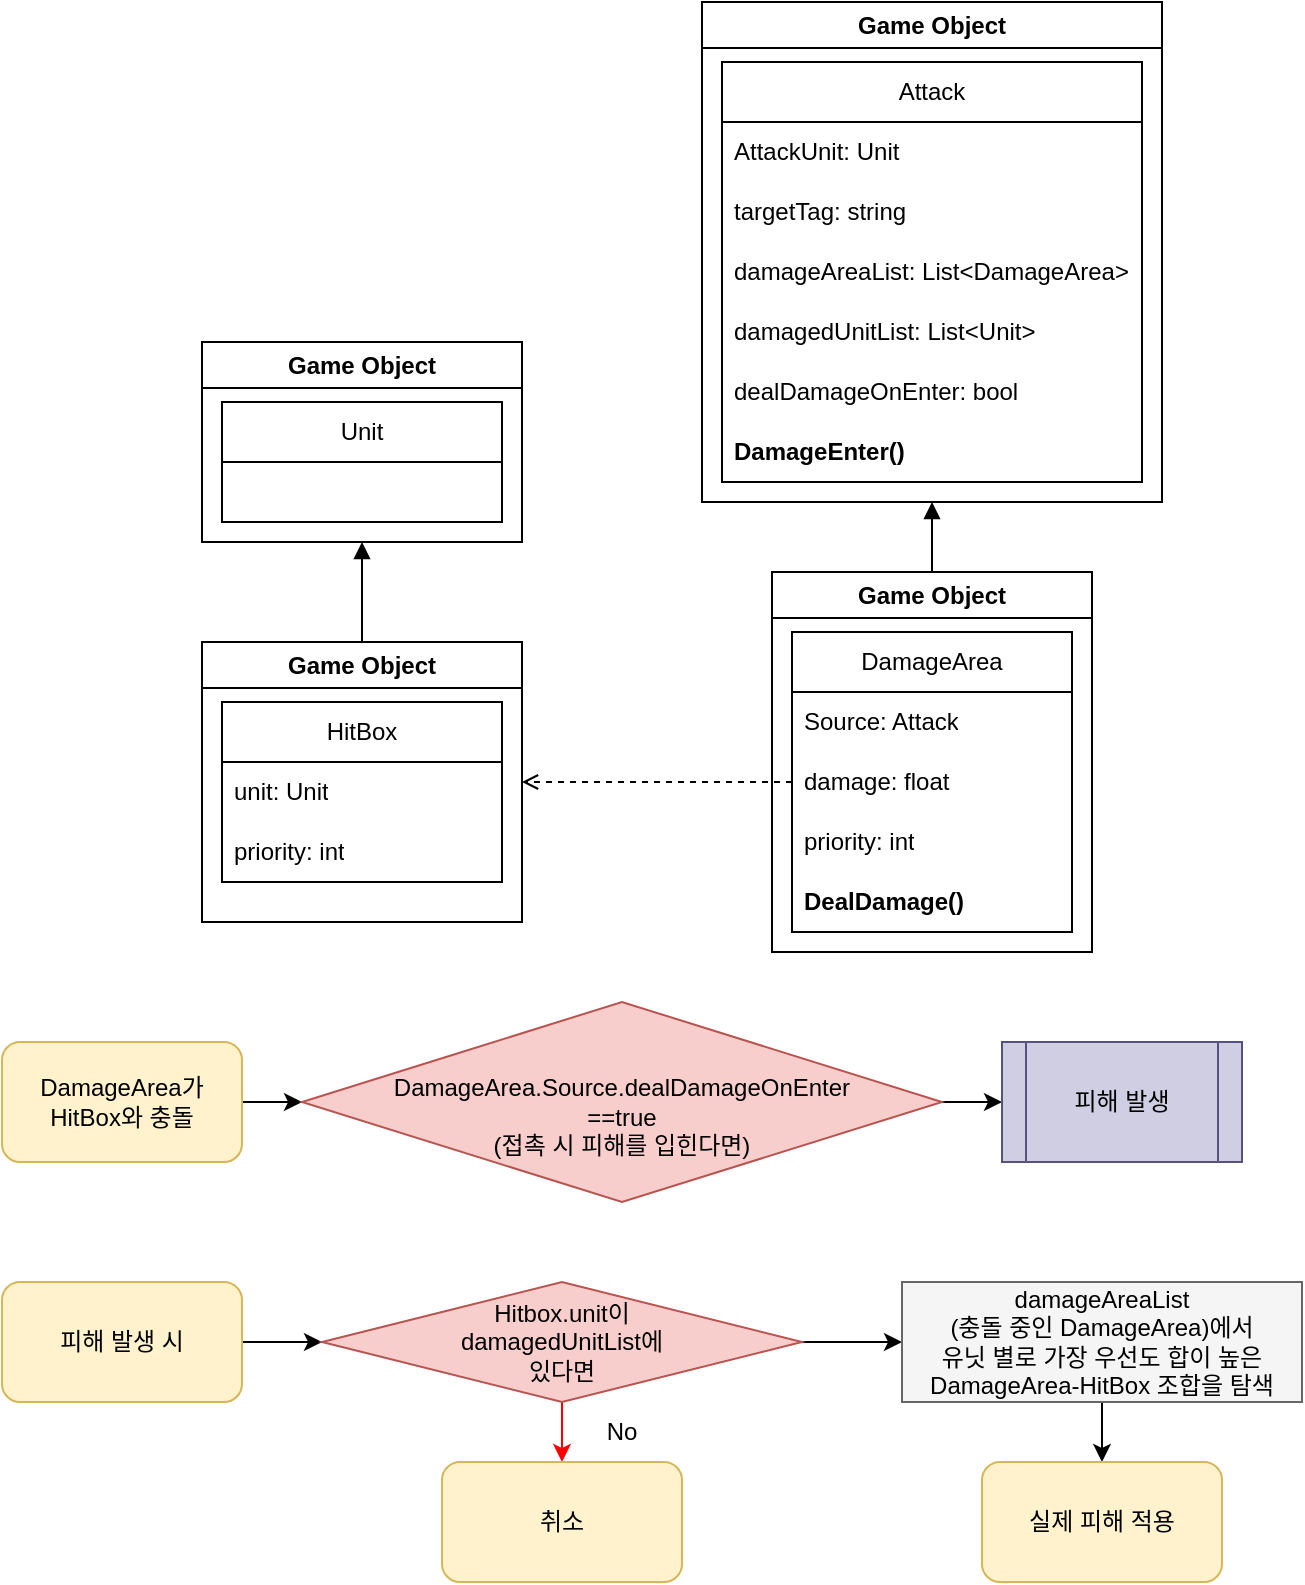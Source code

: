 <mxfile version="24.3.1" type="github">
  <diagram name="페이지-1" id="6HhGMLmPeLt5evIfdGXk">
    <mxGraphModel dx="970" dy="923" grid="1" gridSize="10" guides="1" tooltips="1" connect="1" arrows="1" fold="1" page="1" pageScale="1" pageWidth="827" pageHeight="1169" math="0" shadow="0">
      <root>
        <mxCell id="0" />
        <mxCell id="1" parent="0" />
        <mxCell id="oomTNqvoLpPSbZY3bdZ6-1" value="Game Object" style="swimlane;whiteSpace=wrap;html=1;startSize=23;" vertex="1" parent="1">
          <mxGeometry x="360" y="300" width="230" height="250" as="geometry" />
        </mxCell>
        <mxCell id="oomTNqvoLpPSbZY3bdZ6-7" value="Attack" style="swimlane;fontStyle=0;childLayout=stackLayout;horizontal=1;startSize=30;horizontalStack=0;resizeParent=1;resizeParentMax=0;resizeLast=0;collapsible=1;marginBottom=0;whiteSpace=wrap;html=1;" vertex="1" parent="oomTNqvoLpPSbZY3bdZ6-1">
          <mxGeometry x="10" y="30" width="210" height="210" as="geometry" />
        </mxCell>
        <mxCell id="oomTNqvoLpPSbZY3bdZ6-8" value="AttackUnit: Unit" style="text;strokeColor=none;fillColor=none;align=left;verticalAlign=middle;spacingLeft=4;spacingRight=4;overflow=hidden;points=[[0,0.5],[1,0.5]];portConstraint=eastwest;rotatable=0;whiteSpace=wrap;html=1;" vertex="1" parent="oomTNqvoLpPSbZY3bdZ6-7">
          <mxGeometry y="30" width="210" height="30" as="geometry" />
        </mxCell>
        <mxCell id="oomTNqvoLpPSbZY3bdZ6-9" value="targetTag: string" style="text;strokeColor=none;fillColor=none;align=left;verticalAlign=middle;spacingLeft=4;spacingRight=4;overflow=hidden;points=[[0,0.5],[1,0.5]];portConstraint=eastwest;rotatable=0;whiteSpace=wrap;html=1;" vertex="1" parent="oomTNqvoLpPSbZY3bdZ6-7">
          <mxGeometry y="60" width="210" height="30" as="geometry" />
        </mxCell>
        <mxCell id="oomTNqvoLpPSbZY3bdZ6-10" value="damageAreaList:&amp;nbsp;List&amp;lt;DamageArea&amp;gt;" style="text;strokeColor=none;fillColor=none;align=left;verticalAlign=middle;spacingLeft=4;spacingRight=4;overflow=hidden;points=[[0,0.5],[1,0.5]];portConstraint=eastwest;rotatable=0;whiteSpace=wrap;html=1;" vertex="1" parent="oomTNqvoLpPSbZY3bdZ6-7">
          <mxGeometry y="90" width="210" height="30" as="geometry" />
        </mxCell>
        <mxCell id="oomTNqvoLpPSbZY3bdZ6-16" value="damagedUnitList:&amp;nbsp;List&amp;lt;Unit&amp;gt;" style="text;strokeColor=none;fillColor=none;align=left;verticalAlign=middle;spacingLeft=4;spacingRight=4;overflow=hidden;points=[[0,0.5],[1,0.5]];portConstraint=eastwest;rotatable=0;whiteSpace=wrap;html=1;" vertex="1" parent="oomTNqvoLpPSbZY3bdZ6-7">
          <mxGeometry y="120" width="210" height="30" as="geometry" />
        </mxCell>
        <mxCell id="oomTNqvoLpPSbZY3bdZ6-38" value="dealDamageOnEnter: bool" style="text;strokeColor=none;fillColor=none;align=left;verticalAlign=middle;spacingLeft=4;spacingRight=4;overflow=hidden;points=[[0,0.5],[1,0.5]];portConstraint=eastwest;rotatable=0;whiteSpace=wrap;html=1;" vertex="1" parent="oomTNqvoLpPSbZY3bdZ6-7">
          <mxGeometry y="150" width="210" height="30" as="geometry" />
        </mxCell>
        <mxCell id="oomTNqvoLpPSbZY3bdZ6-17" value="DamageEnter()" style="text;strokeColor=none;fillColor=none;align=left;verticalAlign=middle;spacingLeft=4;spacingRight=4;overflow=hidden;points=[[0,0.5],[1,0.5]];portConstraint=eastwest;rotatable=0;whiteSpace=wrap;html=1;fontStyle=1" vertex="1" parent="oomTNqvoLpPSbZY3bdZ6-7">
          <mxGeometry y="180" width="210" height="30" as="geometry" />
        </mxCell>
        <mxCell id="oomTNqvoLpPSbZY3bdZ6-3" style="edgeStyle=orthogonalEdgeStyle;rounded=0;orthogonalLoop=1;jettySize=auto;html=1;entryX=0.5;entryY=1;entryDx=0;entryDy=0;endArrow=block;endFill=1;" edge="1" parent="1" source="oomTNqvoLpPSbZY3bdZ6-4" target="oomTNqvoLpPSbZY3bdZ6-1">
          <mxGeometry relative="1" as="geometry" />
        </mxCell>
        <mxCell id="oomTNqvoLpPSbZY3bdZ6-4" value="Game Object" style="swimlane;whiteSpace=wrap;html=1;startSize=23;" vertex="1" parent="1">
          <mxGeometry x="395" y="585" width="160" height="190" as="geometry" />
        </mxCell>
        <mxCell id="oomTNqvoLpPSbZY3bdZ6-5" value="DamageArea" style="swimlane;fontStyle=0;childLayout=stackLayout;horizontal=1;startSize=30;horizontalStack=0;resizeParent=1;resizeParentMax=0;resizeLast=0;collapsible=1;marginBottom=0;whiteSpace=wrap;html=1;" vertex="1" parent="oomTNqvoLpPSbZY3bdZ6-4">
          <mxGeometry x="10" y="30" width="140" height="150" as="geometry" />
        </mxCell>
        <mxCell id="oomTNqvoLpPSbZY3bdZ6-20" value="Source: Attack" style="text;strokeColor=none;fillColor=none;align=left;verticalAlign=middle;spacingLeft=4;spacingRight=4;overflow=hidden;points=[[0,0.5],[1,0.5]];portConstraint=eastwest;rotatable=0;whiteSpace=wrap;html=1;" vertex="1" parent="oomTNqvoLpPSbZY3bdZ6-5">
          <mxGeometry y="30" width="140" height="30" as="geometry" />
        </mxCell>
        <mxCell id="oomTNqvoLpPSbZY3bdZ6-21" value="damage: float" style="text;strokeColor=none;fillColor=none;align=left;verticalAlign=middle;spacingLeft=4;spacingRight=4;overflow=hidden;points=[[0,0.5],[1,0.5]];portConstraint=eastwest;rotatable=0;whiteSpace=wrap;html=1;" vertex="1" parent="oomTNqvoLpPSbZY3bdZ6-5">
          <mxGeometry y="60" width="140" height="30" as="geometry" />
        </mxCell>
        <mxCell id="oomTNqvoLpPSbZY3bdZ6-22" value="priority: int" style="text;strokeColor=none;fillColor=none;align=left;verticalAlign=middle;spacingLeft=4;spacingRight=4;overflow=hidden;points=[[0,0.5],[1,0.5]];portConstraint=eastwest;rotatable=0;whiteSpace=wrap;html=1;" vertex="1" parent="oomTNqvoLpPSbZY3bdZ6-5">
          <mxGeometry y="90" width="140" height="30" as="geometry" />
        </mxCell>
        <mxCell id="oomTNqvoLpPSbZY3bdZ6-23" value="&lt;b&gt;DealDamage()&lt;/b&gt;" style="text;strokeColor=none;fillColor=none;align=left;verticalAlign=middle;spacingLeft=4;spacingRight=4;overflow=hidden;points=[[0,0.5],[1,0.5]];portConstraint=eastwest;rotatable=0;whiteSpace=wrap;html=1;" vertex="1" parent="oomTNqvoLpPSbZY3bdZ6-5">
          <mxGeometry y="120" width="140" height="30" as="geometry" />
        </mxCell>
        <mxCell id="oomTNqvoLpPSbZY3bdZ6-37" value="" style="edgeStyle=orthogonalEdgeStyle;rounded=0;orthogonalLoop=1;jettySize=auto;html=1;" edge="1" parent="1" source="oomTNqvoLpPSbZY3bdZ6-24" target="oomTNqvoLpPSbZY3bdZ6-36">
          <mxGeometry relative="1" as="geometry" />
        </mxCell>
        <mxCell id="oomTNqvoLpPSbZY3bdZ6-24" value="DamageArea가&lt;div&gt;HitBox와 충돌&lt;/div&gt;" style="rounded=1;whiteSpace=wrap;html=1;fillColor=#fff2cc;strokeColor=#d6b656;" vertex="1" parent="1">
          <mxGeometry x="10" y="820" width="120" height="60" as="geometry" />
        </mxCell>
        <mxCell id="oomTNqvoLpPSbZY3bdZ6-26" value="Game Object" style="swimlane;whiteSpace=wrap;html=1;startSize=23;" vertex="1" parent="1">
          <mxGeometry x="110" y="470" width="160" height="100" as="geometry" />
        </mxCell>
        <mxCell id="oomTNqvoLpPSbZY3bdZ6-27" value="Unit" style="swimlane;fontStyle=0;childLayout=stackLayout;horizontal=1;startSize=30;horizontalStack=0;resizeParent=1;resizeParentMax=0;resizeLast=0;collapsible=1;marginBottom=0;whiteSpace=wrap;html=1;" vertex="1" parent="oomTNqvoLpPSbZY3bdZ6-26">
          <mxGeometry x="10" y="30" width="140" height="60" as="geometry" />
        </mxCell>
        <mxCell id="oomTNqvoLpPSbZY3bdZ6-28" style="edgeStyle=orthogonalEdgeStyle;rounded=0;orthogonalLoop=1;jettySize=auto;html=1;endArrow=block;endFill=1;" edge="1" parent="1" source="oomTNqvoLpPSbZY3bdZ6-29" target="oomTNqvoLpPSbZY3bdZ6-26">
          <mxGeometry relative="1" as="geometry" />
        </mxCell>
        <mxCell id="oomTNqvoLpPSbZY3bdZ6-29" value="Game Object" style="swimlane;whiteSpace=wrap;html=1;startSize=23;" vertex="1" parent="1">
          <mxGeometry x="110" y="620" width="160" height="140" as="geometry" />
        </mxCell>
        <mxCell id="oomTNqvoLpPSbZY3bdZ6-30" value="HitBox" style="swimlane;fontStyle=0;childLayout=stackLayout;horizontal=1;startSize=30;horizontalStack=0;resizeParent=1;resizeParentMax=0;resizeLast=0;collapsible=1;marginBottom=0;whiteSpace=wrap;html=1;" vertex="1" parent="oomTNqvoLpPSbZY3bdZ6-29">
          <mxGeometry x="10" y="30" width="140" height="90" as="geometry" />
        </mxCell>
        <mxCell id="oomTNqvoLpPSbZY3bdZ6-31" value="unit: Unit" style="text;strokeColor=none;fillColor=none;align=left;verticalAlign=middle;spacingLeft=4;spacingRight=4;overflow=hidden;points=[[0,0.5],[1,0.5]];portConstraint=eastwest;rotatable=0;whiteSpace=wrap;html=1;" vertex="1" parent="oomTNqvoLpPSbZY3bdZ6-30">
          <mxGeometry y="30" width="140" height="30" as="geometry" />
        </mxCell>
        <mxCell id="oomTNqvoLpPSbZY3bdZ6-32" value="priority: int" style="text;strokeColor=none;fillColor=none;align=left;verticalAlign=middle;spacingLeft=4;spacingRight=4;overflow=hidden;points=[[0,0.5],[1,0.5]];portConstraint=eastwest;rotatable=0;whiteSpace=wrap;html=1;" vertex="1" parent="oomTNqvoLpPSbZY3bdZ6-30">
          <mxGeometry y="60" width="140" height="30" as="geometry" />
        </mxCell>
        <mxCell id="oomTNqvoLpPSbZY3bdZ6-33" style="edgeStyle=orthogonalEdgeStyle;rounded=0;orthogonalLoop=1;jettySize=auto;html=1;entryX=1;entryY=0.5;entryDx=0;entryDy=0;dashed=1;endArrow=open;endFill=0;" edge="1" parent="1" source="oomTNqvoLpPSbZY3bdZ6-21" target="oomTNqvoLpPSbZY3bdZ6-29">
          <mxGeometry relative="1" as="geometry" />
        </mxCell>
        <mxCell id="oomTNqvoLpPSbZY3bdZ6-40" value="" style="edgeStyle=orthogonalEdgeStyle;rounded=0;orthogonalLoop=1;jettySize=auto;html=1;entryX=0;entryY=0.5;entryDx=0;entryDy=0;" edge="1" parent="1" source="oomTNqvoLpPSbZY3bdZ6-36" target="oomTNqvoLpPSbZY3bdZ6-41">
          <mxGeometry relative="1" as="geometry">
            <mxPoint x="510" y="850" as="targetPoint" />
          </mxGeometry>
        </mxCell>
        <mxCell id="oomTNqvoLpPSbZY3bdZ6-36" value="&lt;div&gt;&lt;br&gt;&lt;/div&gt;DamageArea.Source.dealDamageOnEnter&lt;div&gt;==true&lt;/div&gt;&lt;div&gt;(접촉 시 피해를 입힌다면)&lt;/div&gt;" style="rhombus;whiteSpace=wrap;html=1;fillColor=#f8cecc;strokeColor=#b85450;rounded=1;arcSize=0;" vertex="1" parent="1">
          <mxGeometry x="160" y="800" width="320" height="100" as="geometry" />
        </mxCell>
        <mxCell id="oomTNqvoLpPSbZY3bdZ6-41" value="피해 발생" style="shape=process;whiteSpace=wrap;html=1;backgroundOutline=1;fillColor=#d0cee2;strokeColor=#56517e;" vertex="1" parent="1">
          <mxGeometry x="510" y="820" width="120" height="60" as="geometry" />
        </mxCell>
        <mxCell id="oomTNqvoLpPSbZY3bdZ6-44" value="" style="edgeStyle=orthogonalEdgeStyle;rounded=0;orthogonalLoop=1;jettySize=auto;html=1;" edge="1" parent="1" source="oomTNqvoLpPSbZY3bdZ6-42" target="oomTNqvoLpPSbZY3bdZ6-43">
          <mxGeometry relative="1" as="geometry" />
        </mxCell>
        <mxCell id="oomTNqvoLpPSbZY3bdZ6-42" value="피해 발생 시" style="rounded=1;whiteSpace=wrap;html=1;fillColor=#fff2cc;strokeColor=#d6b656;" vertex="1" parent="1">
          <mxGeometry x="10" y="940" width="120" height="60" as="geometry" />
        </mxCell>
        <mxCell id="oomTNqvoLpPSbZY3bdZ6-46" value="" style="edgeStyle=orthogonalEdgeStyle;rounded=0;orthogonalLoop=1;jettySize=auto;html=1;fillColor=#f8cecc;strokeColor=#FF0000;" edge="1" parent="1" source="oomTNqvoLpPSbZY3bdZ6-43" target="oomTNqvoLpPSbZY3bdZ6-45">
          <mxGeometry relative="1" as="geometry" />
        </mxCell>
        <mxCell id="oomTNqvoLpPSbZY3bdZ6-51" value="" style="edgeStyle=orthogonalEdgeStyle;rounded=0;orthogonalLoop=1;jettySize=auto;html=1;" edge="1" parent="1" source="oomTNqvoLpPSbZY3bdZ6-43" target="oomTNqvoLpPSbZY3bdZ6-50">
          <mxGeometry relative="1" as="geometry" />
        </mxCell>
        <mxCell id="oomTNqvoLpPSbZY3bdZ6-43" value="Hitbox.unit이&lt;div&gt;&lt;span style=&quot;color: rgb(0, 0, 0); text-align: left;&quot;&gt;damagedUnitList에&lt;/span&gt;&lt;br&gt;&lt;/div&gt;&lt;div&gt;&lt;span style=&quot;color: rgb(0, 0, 0); text-align: left;&quot;&gt;있다면&lt;/span&gt;&lt;/div&gt;" style="whiteSpace=wrap;html=1;fillColor=#f8cecc;strokeColor=#b85450;rounded=1;arcSize=0;shape=rhombus;perimeter=rhombusPerimeter;" vertex="1" parent="1">
          <mxGeometry x="170" y="940" width="240" height="60" as="geometry" />
        </mxCell>
        <mxCell id="oomTNqvoLpPSbZY3bdZ6-45" value="취소" style="rounded=1;whiteSpace=wrap;html=1;fillColor=#fff2cc;strokeColor=#d6b656;" vertex="1" parent="1">
          <mxGeometry x="230" y="1030" width="120" height="60" as="geometry" />
        </mxCell>
        <mxCell id="oomTNqvoLpPSbZY3bdZ6-48" value="No" style="text;html=1;align=center;verticalAlign=middle;whiteSpace=wrap;rounded=0;" vertex="1" parent="1">
          <mxGeometry x="290" y="1000" width="60" height="30" as="geometry" />
        </mxCell>
        <mxCell id="oomTNqvoLpPSbZY3bdZ6-54" value="" style="edgeStyle=orthogonalEdgeStyle;rounded=0;orthogonalLoop=1;jettySize=auto;html=1;" edge="1" parent="1" source="oomTNqvoLpPSbZY3bdZ6-50" target="oomTNqvoLpPSbZY3bdZ6-53">
          <mxGeometry relative="1" as="geometry" />
        </mxCell>
        <mxCell id="oomTNqvoLpPSbZY3bdZ6-50" value="&lt;span style=&quot;color: rgb(0, 0, 0); text-align: left;&quot;&gt;damageAreaList&lt;/span&gt;&lt;div&gt;&lt;span style=&quot;color: rgb(0, 0, 0); text-align: left;&quot;&gt;(충돌 중인 DamageArea)에서&lt;/span&gt;&lt;/div&gt;&lt;div&gt;&lt;span style=&quot;color: rgb(0, 0, 0); text-align: left;&quot;&gt;유닛 별로 가장 우선도 합이 높은&lt;/span&gt;&lt;/div&gt;&lt;div&gt;&lt;span style=&quot;color: rgb(0, 0, 0); text-align: left;&quot;&gt;DamageArea-HitBox 조합을 탐색&lt;/span&gt;&lt;/div&gt;" style="rounded=0;whiteSpace=wrap;html=1;fillColor=#f5f5f5;fontColor=#333333;strokeColor=#666666;" vertex="1" parent="1">
          <mxGeometry x="460" y="940" width="200" height="60" as="geometry" />
        </mxCell>
        <mxCell id="oomTNqvoLpPSbZY3bdZ6-53" value="실제 피해 적용" style="rounded=1;whiteSpace=wrap;html=1;fillColor=#fff2cc;strokeColor=#d6b656;" vertex="1" parent="1">
          <mxGeometry x="500" y="1030" width="120" height="60" as="geometry" />
        </mxCell>
      </root>
    </mxGraphModel>
  </diagram>
</mxfile>
